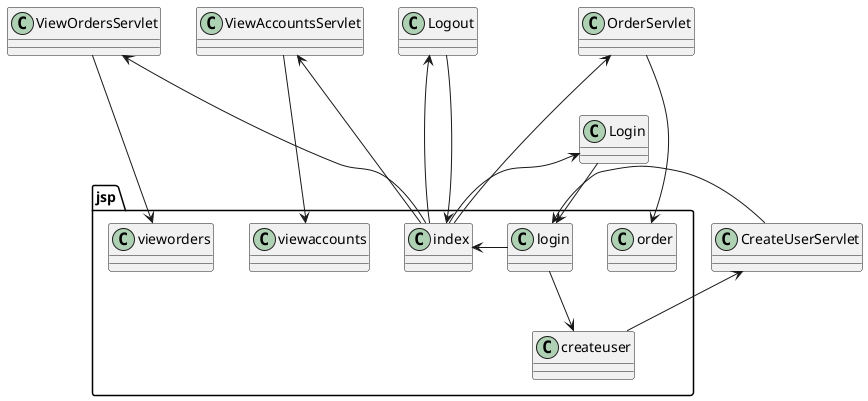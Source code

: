 @startuml
'https://plantuml.com/use-case-diagram

class Login
class Logout
class CreateUserServlet
class ViewAccountsServlet
class ViewOrdersServlet
class OrderServlet
class jsp.viewaccounts
class jsp.order
class jsp.vieworders
class jsp.login
class jsp.createuser
class jsp.index

jsp.index -up-> Login
Login -up--> jsp.login
jsp.login -right-> jsp.index
jsp.login -down-> jsp.createuser
jsp.createuser -left-> CreateUserServlet
CreateUserServlet -left-> jsp.login
jsp.index -up--> OrderServlet
OrderServlet -down-> jsp.order
jsp.index -up--> Logout
Logout -down-> jsp.index
jsp.index -up-> ViewAccountsServlet
ViewAccountsServlet -down--> jsp.viewaccounts
jsp.index -up-> ViewOrdersServlet
ViewOrdersServlet -down--> jsp.vieworders



@enduml